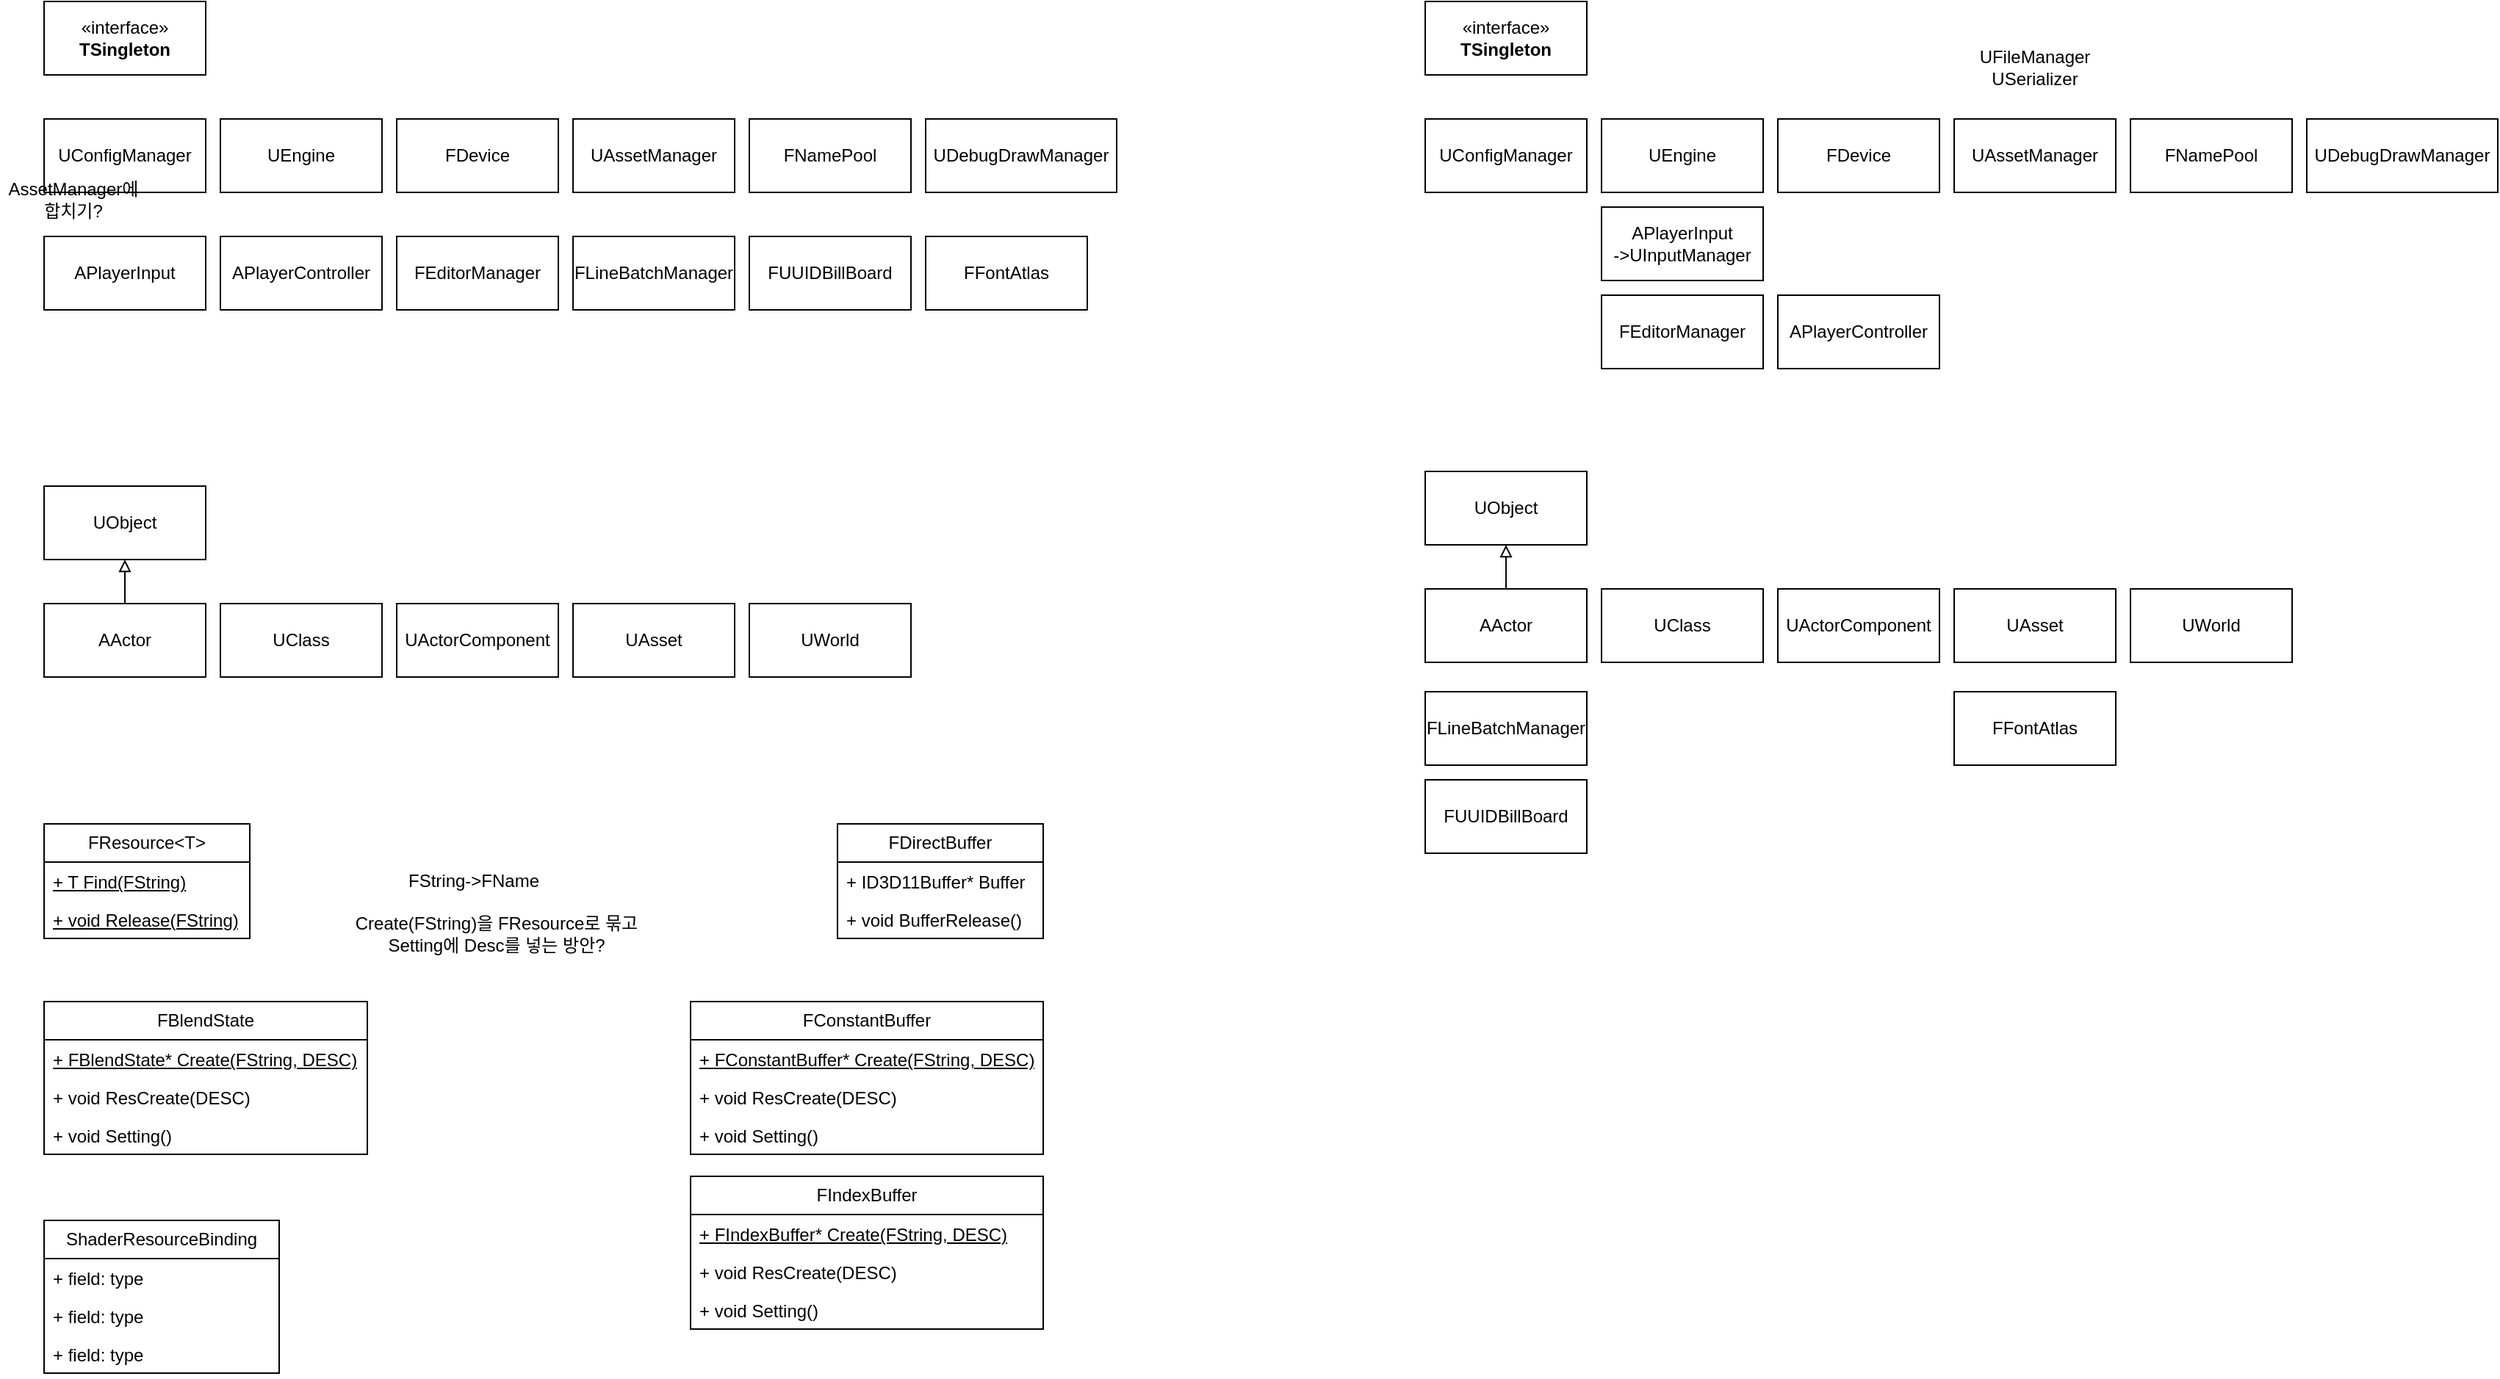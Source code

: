 <mxfile version="26.1.1">
  <diagram name="페이지-1" id="IoLyVRmvSheIOgK2fmha">
    <mxGraphModel dx="1426" dy="909" grid="1" gridSize="10" guides="1" tooltips="1" connect="1" arrows="1" fold="1" page="1" pageScale="1" pageWidth="827" pageHeight="1169" math="0" shadow="0">
      <root>
        <mxCell id="0" />
        <mxCell id="1" parent="0" />
        <mxCell id="iRMEyDaeMtuCpQb7a-bZ-1" value="UConfigManager" style="html=1;whiteSpace=wrap;" vertex="1" parent="1">
          <mxGeometry x="40" y="120" width="110" height="50" as="geometry" />
        </mxCell>
        <mxCell id="iRMEyDaeMtuCpQb7a-bZ-2" value="«interface»&lt;br&gt;&lt;b&gt;TSingleton&lt;/b&gt;" style="html=1;whiteSpace=wrap;" vertex="1" parent="1">
          <mxGeometry x="40" y="40" width="110" height="50" as="geometry" />
        </mxCell>
        <mxCell id="iRMEyDaeMtuCpQb7a-bZ-3" value="UEngine" style="html=1;whiteSpace=wrap;" vertex="1" parent="1">
          <mxGeometry x="160" y="120" width="110" height="50" as="geometry" />
        </mxCell>
        <mxCell id="iRMEyDaeMtuCpQb7a-bZ-5" value="APlayerController" style="html=1;whiteSpace=wrap;" vertex="1" parent="1">
          <mxGeometry x="160" y="200" width="110" height="50" as="geometry" />
        </mxCell>
        <mxCell id="iRMEyDaeMtuCpQb7a-bZ-6" value="FDevice" style="html=1;whiteSpace=wrap;" vertex="1" parent="1">
          <mxGeometry x="280" y="120" width="110" height="50" as="geometry" />
        </mxCell>
        <mxCell id="iRMEyDaeMtuCpQb7a-bZ-7" value="FFontAtlas" style="html=1;whiteSpace=wrap;" vertex="1" parent="1">
          <mxGeometry x="640" y="200" width="110" height="50" as="geometry" />
        </mxCell>
        <mxCell id="iRMEyDaeMtuCpQb7a-bZ-8" value="FNamePool" style="html=1;whiteSpace=wrap;" vertex="1" parent="1">
          <mxGeometry x="520" y="120" width="110" height="50" as="geometry" />
        </mxCell>
        <mxCell id="iRMEyDaeMtuCpQb7a-bZ-10" value="UDebugDrawManager" style="html=1;whiteSpace=wrap;" vertex="1" parent="1">
          <mxGeometry x="640" y="120" width="130" height="50" as="geometry" />
        </mxCell>
        <mxCell id="iRMEyDaeMtuCpQb7a-bZ-11" value="UAssetManager" style="html=1;whiteSpace=wrap;" vertex="1" parent="1">
          <mxGeometry x="400" y="120" width="110" height="50" as="geometry" />
        </mxCell>
        <mxCell id="iRMEyDaeMtuCpQb7a-bZ-12" value="FEditorManager" style="html=1;whiteSpace=wrap;" vertex="1" parent="1">
          <mxGeometry x="280" y="200" width="110" height="50" as="geometry" />
        </mxCell>
        <mxCell id="iRMEyDaeMtuCpQb7a-bZ-13" value="FLineBatchMa&lt;span style=&quot;background-color: transparent; color: light-dark(rgb(0, 0, 0), rgb(255, 255, 255));&quot;&gt;nager&lt;/span&gt;" style="html=1;whiteSpace=wrap;" vertex="1" parent="1">
          <mxGeometry x="400" y="200" width="110" height="50" as="geometry" />
        </mxCell>
        <mxCell id="iRMEyDaeMtuCpQb7a-bZ-14" value="FUUIDBillBoard" style="html=1;whiteSpace=wrap;" vertex="1" parent="1">
          <mxGeometry x="520" y="200" width="110" height="50" as="geometry" />
        </mxCell>
        <mxCell id="iRMEyDaeMtuCpQb7a-bZ-17" value="UObject" style="html=1;whiteSpace=wrap;" vertex="1" parent="1">
          <mxGeometry x="40" y="370" width="110" height="50" as="geometry" />
        </mxCell>
        <mxCell id="iRMEyDaeMtuCpQb7a-bZ-23" style="edgeStyle=orthogonalEdgeStyle;rounded=0;orthogonalLoop=1;jettySize=auto;html=1;entryX=0.5;entryY=1;entryDx=0;entryDy=0;endArrow=block;endFill=0;" edge="1" parent="1" source="iRMEyDaeMtuCpQb7a-bZ-18" target="iRMEyDaeMtuCpQb7a-bZ-17">
          <mxGeometry relative="1" as="geometry" />
        </mxCell>
        <mxCell id="iRMEyDaeMtuCpQb7a-bZ-18" value="AActor" style="html=1;whiteSpace=wrap;" vertex="1" parent="1">
          <mxGeometry x="40" y="450" width="110" height="50" as="geometry" />
        </mxCell>
        <mxCell id="iRMEyDaeMtuCpQb7a-bZ-19" value="UClass" style="html=1;whiteSpace=wrap;" vertex="1" parent="1">
          <mxGeometry x="160" y="450" width="110" height="50" as="geometry" />
        </mxCell>
        <mxCell id="iRMEyDaeMtuCpQb7a-bZ-20" value="UActorComponent" style="html=1;whiteSpace=wrap;" vertex="1" parent="1">
          <mxGeometry x="280" y="450" width="110" height="50" as="geometry" />
        </mxCell>
        <mxCell id="iRMEyDaeMtuCpQb7a-bZ-21" value="UAsset" style="html=1;whiteSpace=wrap;" vertex="1" parent="1">
          <mxGeometry x="400" y="450" width="110" height="50" as="geometry" />
        </mxCell>
        <mxCell id="iRMEyDaeMtuCpQb7a-bZ-22" value="UWorld" style="html=1;whiteSpace=wrap;" vertex="1" parent="1">
          <mxGeometry x="520" y="450" width="110" height="50" as="geometry" />
        </mxCell>
        <mxCell id="iRMEyDaeMtuCpQb7a-bZ-29" value="FResource&amp;lt;T&amp;gt;" style="swimlane;fontStyle=0;childLayout=stackLayout;horizontal=1;startSize=26;fillColor=none;horizontalStack=0;resizeParent=1;resizeParentMax=0;resizeLast=0;collapsible=1;marginBottom=0;whiteSpace=wrap;html=1;" vertex="1" parent="1">
          <mxGeometry x="40" y="600" width="140" height="78" as="geometry" />
        </mxCell>
        <mxCell id="iRMEyDaeMtuCpQb7a-bZ-30" value="&lt;u&gt;+ T Find(FString)&lt;/u&gt;" style="text;strokeColor=none;fillColor=none;align=left;verticalAlign=top;spacingLeft=4;spacingRight=4;overflow=hidden;rotatable=0;points=[[0,0.5],[1,0.5]];portConstraint=eastwest;whiteSpace=wrap;html=1;" vertex="1" parent="iRMEyDaeMtuCpQb7a-bZ-29">
          <mxGeometry y="26" width="140" height="26" as="geometry" />
        </mxCell>
        <mxCell id="iRMEyDaeMtuCpQb7a-bZ-31" value="&lt;u&gt;+ void Release(FString)&lt;/u&gt;" style="text;strokeColor=none;fillColor=none;align=left;verticalAlign=top;spacingLeft=4;spacingRight=4;overflow=hidden;rotatable=0;points=[[0,0.5],[1,0.5]];portConstraint=eastwest;whiteSpace=wrap;html=1;" vertex="1" parent="iRMEyDaeMtuCpQb7a-bZ-29">
          <mxGeometry y="52" width="140" height="26" as="geometry" />
        </mxCell>
        <mxCell id="iRMEyDaeMtuCpQb7a-bZ-34" value="FBlendState" style="swimlane;fontStyle=0;childLayout=stackLayout;horizontal=1;startSize=26;fillColor=none;horizontalStack=0;resizeParent=1;resizeParentMax=0;resizeLast=0;collapsible=1;marginBottom=0;whiteSpace=wrap;html=1;" vertex="1" parent="1">
          <mxGeometry x="40" y="721" width="220" height="104" as="geometry" />
        </mxCell>
        <mxCell id="iRMEyDaeMtuCpQb7a-bZ-35" value="&lt;u&gt;+ FBlendState* Create(FString, DESC)&lt;/u&gt;" style="text;strokeColor=none;fillColor=none;align=left;verticalAlign=top;spacingLeft=4;spacingRight=4;overflow=hidden;rotatable=0;points=[[0,0.5],[1,0.5]];portConstraint=eastwest;whiteSpace=wrap;html=1;" vertex="1" parent="iRMEyDaeMtuCpQb7a-bZ-34">
          <mxGeometry y="26" width="220" height="26" as="geometry" />
        </mxCell>
        <mxCell id="iRMEyDaeMtuCpQb7a-bZ-36" value="+ void ResCreate(DESC)" style="text;strokeColor=none;fillColor=none;align=left;verticalAlign=top;spacingLeft=4;spacingRight=4;overflow=hidden;rotatable=0;points=[[0,0.5],[1,0.5]];portConstraint=eastwest;whiteSpace=wrap;html=1;" vertex="1" parent="iRMEyDaeMtuCpQb7a-bZ-34">
          <mxGeometry y="52" width="220" height="26" as="geometry" />
        </mxCell>
        <mxCell id="iRMEyDaeMtuCpQb7a-bZ-37" value="+ void Setting()" style="text;strokeColor=none;fillColor=none;align=left;verticalAlign=top;spacingLeft=4;spacingRight=4;overflow=hidden;rotatable=0;points=[[0,0.5],[1,0.5]];portConstraint=eastwest;whiteSpace=wrap;html=1;" vertex="1" parent="iRMEyDaeMtuCpQb7a-bZ-34">
          <mxGeometry y="78" width="220" height="26" as="geometry" />
        </mxCell>
        <mxCell id="iRMEyDaeMtuCpQb7a-bZ-39" value="FConstantBuffer" style="swimlane;fontStyle=0;childLayout=stackLayout;horizontal=1;startSize=26;fillColor=none;horizontalStack=0;resizeParent=1;resizeParentMax=0;resizeLast=0;collapsible=1;marginBottom=0;whiteSpace=wrap;html=1;" vertex="1" parent="1">
          <mxGeometry x="480" y="721" width="240" height="104" as="geometry" />
        </mxCell>
        <mxCell id="iRMEyDaeMtuCpQb7a-bZ-40" value="&lt;u&gt;+ FConstantBuffer* Create(FString, DESC)&lt;/u&gt;" style="text;strokeColor=none;fillColor=none;align=left;verticalAlign=top;spacingLeft=4;spacingRight=4;overflow=hidden;rotatable=0;points=[[0,0.5],[1,0.5]];portConstraint=eastwest;whiteSpace=wrap;html=1;" vertex="1" parent="iRMEyDaeMtuCpQb7a-bZ-39">
          <mxGeometry y="26" width="240" height="26" as="geometry" />
        </mxCell>
        <mxCell id="iRMEyDaeMtuCpQb7a-bZ-41" value="+ void ResCreate(DESC)" style="text;strokeColor=none;fillColor=none;align=left;verticalAlign=top;spacingLeft=4;spacingRight=4;overflow=hidden;rotatable=0;points=[[0,0.5],[1,0.5]];portConstraint=eastwest;whiteSpace=wrap;html=1;" vertex="1" parent="iRMEyDaeMtuCpQb7a-bZ-39">
          <mxGeometry y="52" width="240" height="26" as="geometry" />
        </mxCell>
        <mxCell id="iRMEyDaeMtuCpQb7a-bZ-42" value="+ void Setting()" style="text;strokeColor=none;fillColor=none;align=left;verticalAlign=top;spacingLeft=4;spacingRight=4;overflow=hidden;rotatable=0;points=[[0,0.5],[1,0.5]];portConstraint=eastwest;whiteSpace=wrap;html=1;" vertex="1" parent="iRMEyDaeMtuCpQb7a-bZ-39">
          <mxGeometry y="78" width="240" height="26" as="geometry" />
        </mxCell>
        <mxCell id="iRMEyDaeMtuCpQb7a-bZ-43" value="FDirectBuffer" style="swimlane;fontStyle=0;childLayout=stackLayout;horizontal=1;startSize=26;fillColor=none;horizontalStack=0;resizeParent=1;resizeParentMax=0;resizeLast=0;collapsible=1;marginBottom=0;whiteSpace=wrap;html=1;" vertex="1" parent="1">
          <mxGeometry x="580" y="600" width="140" height="78" as="geometry" />
        </mxCell>
        <mxCell id="iRMEyDaeMtuCpQb7a-bZ-44" value="+ ID3D11Buffer* Buffer" style="text;strokeColor=none;fillColor=none;align=left;verticalAlign=top;spacingLeft=4;spacingRight=4;overflow=hidden;rotatable=0;points=[[0,0.5],[1,0.5]];portConstraint=eastwest;whiteSpace=wrap;html=1;" vertex="1" parent="iRMEyDaeMtuCpQb7a-bZ-43">
          <mxGeometry y="26" width="140" height="26" as="geometry" />
        </mxCell>
        <mxCell id="iRMEyDaeMtuCpQb7a-bZ-45" value="+ void BufferRelease()" style="text;strokeColor=none;fillColor=none;align=left;verticalAlign=top;spacingLeft=4;spacingRight=4;overflow=hidden;rotatable=0;points=[[0,0.5],[1,0.5]];portConstraint=eastwest;whiteSpace=wrap;html=1;" vertex="1" parent="iRMEyDaeMtuCpQb7a-bZ-43">
          <mxGeometry y="52" width="140" height="26" as="geometry" />
        </mxCell>
        <mxCell id="iRMEyDaeMtuCpQb7a-bZ-47" value="FIndexBuffer" style="swimlane;fontStyle=0;childLayout=stackLayout;horizontal=1;startSize=26;fillColor=none;horizontalStack=0;resizeParent=1;resizeParentMax=0;resizeLast=0;collapsible=1;marginBottom=0;whiteSpace=wrap;html=1;" vertex="1" parent="1">
          <mxGeometry x="480" y="840" width="240" height="104" as="geometry" />
        </mxCell>
        <mxCell id="iRMEyDaeMtuCpQb7a-bZ-48" value="&lt;u&gt;+ FIndexBuffer* Create(FString, DESC)&lt;/u&gt;" style="text;strokeColor=none;fillColor=none;align=left;verticalAlign=top;spacingLeft=4;spacingRight=4;overflow=hidden;rotatable=0;points=[[0,0.5],[1,0.5]];portConstraint=eastwest;whiteSpace=wrap;html=1;" vertex="1" parent="iRMEyDaeMtuCpQb7a-bZ-47">
          <mxGeometry y="26" width="240" height="26" as="geometry" />
        </mxCell>
        <mxCell id="iRMEyDaeMtuCpQb7a-bZ-49" value="+ void ResCreate(DESC)" style="text;strokeColor=none;fillColor=none;align=left;verticalAlign=top;spacingLeft=4;spacingRight=4;overflow=hidden;rotatable=0;points=[[0,0.5],[1,0.5]];portConstraint=eastwest;whiteSpace=wrap;html=1;" vertex="1" parent="iRMEyDaeMtuCpQb7a-bZ-47">
          <mxGeometry y="52" width="240" height="26" as="geometry" />
        </mxCell>
        <mxCell id="iRMEyDaeMtuCpQb7a-bZ-50" value="+ void Setting()" style="text;strokeColor=none;fillColor=none;align=left;verticalAlign=top;spacingLeft=4;spacingRight=4;overflow=hidden;rotatable=0;points=[[0,0.5],[1,0.5]];portConstraint=eastwest;whiteSpace=wrap;html=1;" vertex="1" parent="iRMEyDaeMtuCpQb7a-bZ-47">
          <mxGeometry y="78" width="240" height="26" as="geometry" />
        </mxCell>
        <mxCell id="iRMEyDaeMtuCpQb7a-bZ-51" value="Create(FString)을 FResource로 묶고 Setting에 Desc를 넣는 방안?" style="text;html=1;align=center;verticalAlign=middle;whiteSpace=wrap;rounded=0;" vertex="1" parent="1">
          <mxGeometry x="242.5" y="660" width="210" height="30" as="geometry" />
        </mxCell>
        <mxCell id="iRMEyDaeMtuCpQb7a-bZ-52" value="FString-&amp;gt;FName" style="text;html=1;align=center;verticalAlign=middle;whiteSpace=wrap;rounded=0;" vertex="1" parent="1">
          <mxGeometry x="265" y="624" width="135" height="30" as="geometry" />
        </mxCell>
        <mxCell id="iRMEyDaeMtuCpQb7a-bZ-53" value="AssetManager에 합치기?" style="text;html=1;align=center;verticalAlign=middle;whiteSpace=wrap;rounded=0;" vertex="1" parent="1">
          <mxGeometry x="10" y="160" width="100" height="30" as="geometry" />
        </mxCell>
        <mxCell id="iRMEyDaeMtuCpQb7a-bZ-54" value="UConfigManager" style="html=1;whiteSpace=wrap;" vertex="1" parent="1">
          <mxGeometry x="980" y="120" width="110" height="50" as="geometry" />
        </mxCell>
        <mxCell id="iRMEyDaeMtuCpQb7a-bZ-55" value="«interface»&lt;br&gt;&lt;b&gt;TSingleton&lt;/b&gt;" style="html=1;whiteSpace=wrap;" vertex="1" parent="1">
          <mxGeometry x="980" y="40" width="110" height="50" as="geometry" />
        </mxCell>
        <mxCell id="iRMEyDaeMtuCpQb7a-bZ-56" value="UEngine" style="html=1;whiteSpace=wrap;" vertex="1" parent="1">
          <mxGeometry x="1100" y="120" width="110" height="50" as="geometry" />
        </mxCell>
        <mxCell id="iRMEyDaeMtuCpQb7a-bZ-57" value="APlayerInput&lt;div&gt;-&amp;gt;UInputManager&lt;/div&gt;" style="html=1;whiteSpace=wrap;" vertex="1" parent="1">
          <mxGeometry x="1100" y="180" width="110" height="50" as="geometry" />
        </mxCell>
        <mxCell id="iRMEyDaeMtuCpQb7a-bZ-58" value="FDevice" style="html=1;whiteSpace=wrap;" vertex="1" parent="1">
          <mxGeometry x="1220" y="120" width="110" height="50" as="geometry" />
        </mxCell>
        <mxCell id="iRMEyDaeMtuCpQb7a-bZ-59" value="FFontAtlas" style="html=1;whiteSpace=wrap;" vertex="1" parent="1">
          <mxGeometry x="1340" y="510" width="110" height="50" as="geometry" />
        </mxCell>
        <mxCell id="iRMEyDaeMtuCpQb7a-bZ-60" value="FNamePool" style="html=1;whiteSpace=wrap;" vertex="1" parent="1">
          <mxGeometry x="1460" y="120" width="110" height="50" as="geometry" />
        </mxCell>
        <mxCell id="iRMEyDaeMtuCpQb7a-bZ-61" value="UDebugDrawManager" style="html=1;whiteSpace=wrap;" vertex="1" parent="1">
          <mxGeometry x="1580" y="120" width="130" height="50" as="geometry" />
        </mxCell>
        <mxCell id="iRMEyDaeMtuCpQb7a-bZ-62" value="UAssetManager" style="html=1;whiteSpace=wrap;" vertex="1" parent="1">
          <mxGeometry x="1340" y="120" width="110" height="50" as="geometry" />
        </mxCell>
        <mxCell id="iRMEyDaeMtuCpQb7a-bZ-63" value="FEditorManager" style="html=1;whiteSpace=wrap;" vertex="1" parent="1">
          <mxGeometry x="1100" y="240" width="110" height="50" as="geometry" />
        </mxCell>
        <mxCell id="iRMEyDaeMtuCpQb7a-bZ-64" value="FLineBatchMa&lt;span style=&quot;background-color: transparent; color: light-dark(rgb(0, 0, 0), rgb(255, 255, 255));&quot;&gt;nager&lt;/span&gt;" style="html=1;whiteSpace=wrap;" vertex="1" parent="1">
          <mxGeometry x="980" y="510" width="110" height="50" as="geometry" />
        </mxCell>
        <mxCell id="iRMEyDaeMtuCpQb7a-bZ-65" value="FUUIDBillBoard" style="html=1;whiteSpace=wrap;" vertex="1" parent="1">
          <mxGeometry x="980" y="570" width="110" height="50" as="geometry" />
        </mxCell>
        <mxCell id="iRMEyDaeMtuCpQb7a-bZ-67" value="UObject" style="html=1;whiteSpace=wrap;" vertex="1" parent="1">
          <mxGeometry x="980" y="360" width="110" height="50" as="geometry" />
        </mxCell>
        <mxCell id="iRMEyDaeMtuCpQb7a-bZ-68" style="edgeStyle=orthogonalEdgeStyle;rounded=0;orthogonalLoop=1;jettySize=auto;html=1;entryX=0.5;entryY=1;entryDx=0;entryDy=0;endArrow=block;endFill=0;" edge="1" source="iRMEyDaeMtuCpQb7a-bZ-69" target="iRMEyDaeMtuCpQb7a-bZ-67" parent="1">
          <mxGeometry relative="1" as="geometry" />
        </mxCell>
        <mxCell id="iRMEyDaeMtuCpQb7a-bZ-69" value="AActor" style="html=1;whiteSpace=wrap;" vertex="1" parent="1">
          <mxGeometry x="980" y="440" width="110" height="50" as="geometry" />
        </mxCell>
        <mxCell id="iRMEyDaeMtuCpQb7a-bZ-70" value="UClass" style="html=1;whiteSpace=wrap;" vertex="1" parent="1">
          <mxGeometry x="1100" y="440" width="110" height="50" as="geometry" />
        </mxCell>
        <mxCell id="iRMEyDaeMtuCpQb7a-bZ-71" value="UActorComponent" style="html=1;whiteSpace=wrap;" vertex="1" parent="1">
          <mxGeometry x="1220" y="440" width="110" height="50" as="geometry" />
        </mxCell>
        <mxCell id="iRMEyDaeMtuCpQb7a-bZ-72" value="UAsset" style="html=1;whiteSpace=wrap;" vertex="1" parent="1">
          <mxGeometry x="1340" y="440" width="110" height="50" as="geometry" />
        </mxCell>
        <mxCell id="iRMEyDaeMtuCpQb7a-bZ-73" value="UWorld" style="html=1;whiteSpace=wrap;" vertex="1" parent="1">
          <mxGeometry x="1460" y="440" width="110" height="50" as="geometry" />
        </mxCell>
        <mxCell id="iRMEyDaeMtuCpQb7a-bZ-74" value="UFileManager&lt;br&gt;USerializer" style="text;html=1;align=center;verticalAlign=middle;whiteSpace=wrap;rounded=0;" vertex="1" parent="1">
          <mxGeometry x="1365" y="70" width="60" height="30" as="geometry" />
        </mxCell>
        <mxCell id="iRMEyDaeMtuCpQb7a-bZ-79" value="ShaderResourceBinding" style="swimlane;fontStyle=0;childLayout=stackLayout;horizontal=1;startSize=26;fillColor=none;horizontalStack=0;resizeParent=1;resizeParentMax=0;resizeLast=0;collapsible=1;marginBottom=0;whiteSpace=wrap;html=1;" vertex="1" parent="1">
          <mxGeometry x="40" y="870" width="160" height="104" as="geometry" />
        </mxCell>
        <mxCell id="iRMEyDaeMtuCpQb7a-bZ-80" value="+ field: type" style="text;strokeColor=none;fillColor=none;align=left;verticalAlign=top;spacingLeft=4;spacingRight=4;overflow=hidden;rotatable=0;points=[[0,0.5],[1,0.5]];portConstraint=eastwest;whiteSpace=wrap;html=1;" vertex="1" parent="iRMEyDaeMtuCpQb7a-bZ-79">
          <mxGeometry y="26" width="160" height="26" as="geometry" />
        </mxCell>
        <mxCell id="iRMEyDaeMtuCpQb7a-bZ-81" value="+ field: type" style="text;strokeColor=none;fillColor=none;align=left;verticalAlign=top;spacingLeft=4;spacingRight=4;overflow=hidden;rotatable=0;points=[[0,0.5],[1,0.5]];portConstraint=eastwest;whiteSpace=wrap;html=1;" vertex="1" parent="iRMEyDaeMtuCpQb7a-bZ-79">
          <mxGeometry y="52" width="160" height="26" as="geometry" />
        </mxCell>
        <mxCell id="iRMEyDaeMtuCpQb7a-bZ-82" value="+ field: type" style="text;strokeColor=none;fillColor=none;align=left;verticalAlign=top;spacingLeft=4;spacingRight=4;overflow=hidden;rotatable=0;points=[[0,0.5],[1,0.5]];portConstraint=eastwest;whiteSpace=wrap;html=1;" vertex="1" parent="iRMEyDaeMtuCpQb7a-bZ-79">
          <mxGeometry y="78" width="160" height="26" as="geometry" />
        </mxCell>
        <mxCell id="iRMEyDaeMtuCpQb7a-bZ-83" value="APlayerInput" style="html=1;whiteSpace=wrap;" vertex="1" parent="1">
          <mxGeometry x="40" y="200" width="110" height="50" as="geometry" />
        </mxCell>
        <mxCell id="iRMEyDaeMtuCpQb7a-bZ-84" value="APlayerController" style="html=1;whiteSpace=wrap;" vertex="1" parent="1">
          <mxGeometry x="1220" y="240" width="110" height="50" as="geometry" />
        </mxCell>
      </root>
    </mxGraphModel>
  </diagram>
</mxfile>
